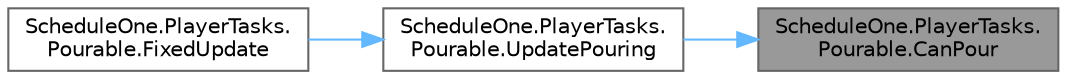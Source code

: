 digraph "ScheduleOne.PlayerTasks.Pourable.CanPour"
{
 // LATEX_PDF_SIZE
  bgcolor="transparent";
  edge [fontname=Helvetica,fontsize=10,labelfontname=Helvetica,labelfontsize=10];
  node [fontname=Helvetica,fontsize=10,shape=box,height=0.2,width=0.4];
  rankdir="RL";
  Node1 [id="Node000001",label="ScheduleOne.PlayerTasks.\lPourable.CanPour",height=0.2,width=0.4,color="gray40", fillcolor="grey60", style="filled", fontcolor="black",tooltip=" "];
  Node1 -> Node2 [id="edge1_Node000001_Node000002",dir="back",color="steelblue1",style="solid",tooltip=" "];
  Node2 [id="Node000002",label="ScheduleOne.PlayerTasks.\lPourable.UpdatePouring",height=0.2,width=0.4,color="grey40", fillcolor="white", style="filled",URL="$class_schedule_one_1_1_player_tasks_1_1_pourable.html#a8a5e5e7b87c526289727714e02734c6a",tooltip=" "];
  Node2 -> Node3 [id="edge2_Node000002_Node000003",dir="back",color="steelblue1",style="solid",tooltip=" "];
  Node3 [id="Node000003",label="ScheduleOne.PlayerTasks.\lPourable.FixedUpdate",height=0.2,width=0.4,color="grey40", fillcolor="white", style="filled",URL="$class_schedule_one_1_1_player_tasks_1_1_pourable.html#aff35d56a90165a9c00097bdc8812cc44",tooltip=" "];
}
